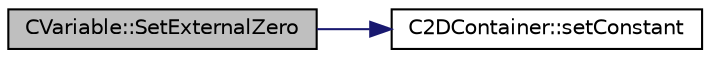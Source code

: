 digraph "CVariable::SetExternalZero"
{
  edge [fontname="Helvetica",fontsize="10",labelfontname="Helvetica",labelfontsize="10"];
  node [fontname="Helvetica",fontsize="10",shape=record];
  rankdir="LR";
  Node4730 [label="CVariable::SetExternalZero",height=0.2,width=0.4,color="black", fillcolor="grey75", style="filled", fontcolor="black"];
  Node4730 -> Node4731 [color="midnightblue",fontsize="10",style="solid",fontname="Helvetica"];
  Node4731 [label="C2DContainer::setConstant",height=0.2,width=0.4,color="black", fillcolor="white", style="filled",URL="$class_c2_d_container.html#ab9f8a545ab85abdd3291f0f65b4f411b",tooltip="Set value of all entries to \"value\". "];
}
